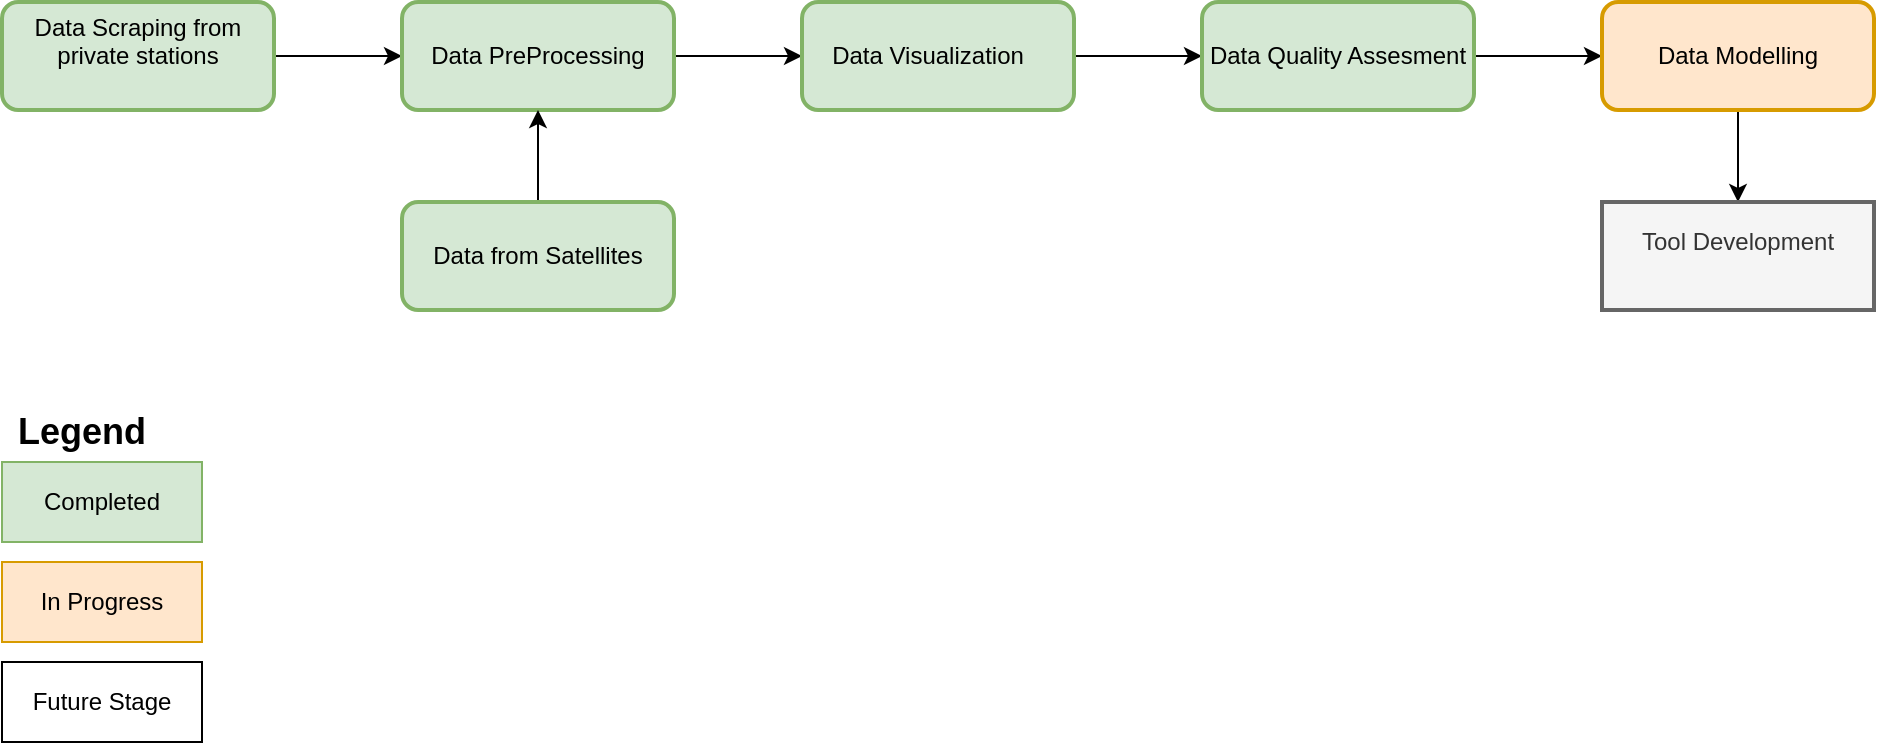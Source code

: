 <mxfile version="22.0.6" type="device">
  <diagram name="Page-1" id="G6a9zcK1WMyGFKDMdyps">
    <mxGraphModel dx="2284" dy="1890" grid="1" gridSize="10" guides="1" tooltips="1" connect="1" arrows="1" fold="1" page="1" pageScale="1" pageWidth="850" pageHeight="1100" math="0" shadow="0">
      <root>
        <mxCell id="0" />
        <mxCell id="1" parent="0" />
        <mxCell id="_NKXdek6IF60lmIvRNmP-16" value="" style="edgeStyle=orthogonalEdgeStyle;rounded=0;orthogonalLoop=1;jettySize=auto;html=1;" parent="1" source="3" target="_NKXdek6IF60lmIvRNmP-11" edge="1">
          <mxGeometry relative="1" as="geometry" />
        </mxCell>
        <mxCell id="3" value="Data Scraping from private stations&#xa;" style="whiteSpace=wrap;strokeWidth=2;fillColor=#d5e8d4;strokeColor=#82b366;shadow=0;glass=0;rounded=1;" parent="1" vertex="1">
          <mxGeometry x="-380" y="-730" width="136" height="54" as="geometry" />
        </mxCell>
        <mxCell id="_NKXdek6IF60lmIvRNmP-17" value="" style="edgeStyle=orthogonalEdgeStyle;rounded=0;orthogonalLoop=1;jettySize=auto;html=1;" parent="1" source="_NKXdek6IF60lmIvRNmP-11" target="_NKXdek6IF60lmIvRNmP-12" edge="1">
          <mxGeometry relative="1" as="geometry" />
        </mxCell>
        <mxCell id="_NKXdek6IF60lmIvRNmP-11" value="&#xa;Data PreProcessing&#xa;" style="whiteSpace=wrap;strokeWidth=2;fillColor=#d5e8d4;strokeColor=#82b366;rounded=1;" parent="1" vertex="1">
          <mxGeometry x="-180" y="-730" width="136" height="54" as="geometry" />
        </mxCell>
        <mxCell id="_NKXdek6IF60lmIvRNmP-18" value="" style="edgeStyle=orthogonalEdgeStyle;rounded=0;orthogonalLoop=1;jettySize=auto;html=1;" parent="1" source="_NKXdek6IF60lmIvRNmP-12" target="_NKXdek6IF60lmIvRNmP-13" edge="1">
          <mxGeometry relative="1" as="geometry" />
        </mxCell>
        <mxCell id="_NKXdek6IF60lmIvRNmP-12" value="Data Visualization   " style="whiteSpace=wrap;strokeWidth=2;fillColor=#d5e8d4;strokeColor=#82b366;rounded=1;" parent="1" vertex="1">
          <mxGeometry x="20" y="-730" width="136" height="54" as="geometry" />
        </mxCell>
        <mxCell id="_NKXdek6IF60lmIvRNmP-19" value="" style="edgeStyle=orthogonalEdgeStyle;rounded=0;orthogonalLoop=1;jettySize=auto;html=1;" parent="1" source="_NKXdek6IF60lmIvRNmP-13" target="_NKXdek6IF60lmIvRNmP-14" edge="1">
          <mxGeometry relative="1" as="geometry" />
        </mxCell>
        <mxCell id="_NKXdek6IF60lmIvRNmP-13" value="Data Quality Assesment" style="whiteSpace=wrap;strokeWidth=2;fillColor=#d5e8d4;strokeColor=#82b366;rounded=1;" parent="1" vertex="1">
          <mxGeometry x="220" y="-730" width="136" height="54" as="geometry" />
        </mxCell>
        <mxCell id="_NKXdek6IF60lmIvRNmP-21" value="" style="edgeStyle=orthogonalEdgeStyle;rounded=0;orthogonalLoop=1;jettySize=auto;html=1;" parent="1" source="_NKXdek6IF60lmIvRNmP-14" target="_NKXdek6IF60lmIvRNmP-20" edge="1">
          <mxGeometry relative="1" as="geometry" />
        </mxCell>
        <mxCell id="_NKXdek6IF60lmIvRNmP-14" value="Data Modelling" style="whiteSpace=wrap;strokeWidth=2;fillColor=#ffe6cc;strokeColor=#d79b00;gradientColor=none;rounded=1;" parent="1" vertex="1">
          <mxGeometry x="420" y="-730" width="136" height="54" as="geometry" />
        </mxCell>
        <mxCell id="_NKXdek6IF60lmIvRNmP-20" value="Tool Development&#xa;" style="whiteSpace=wrap;strokeWidth=2;fillColor=#f5f5f5;strokeColor=#666666;fontColor=#333333;rounded=0;" parent="1" vertex="1">
          <mxGeometry x="420" y="-630" width="136" height="54" as="geometry" />
        </mxCell>
        <mxCell id="_NKXdek6IF60lmIvRNmP-23" value="" style="edgeStyle=orthogonalEdgeStyle;rounded=0;orthogonalLoop=1;jettySize=auto;html=1;" parent="1" source="_NKXdek6IF60lmIvRNmP-22" target="_NKXdek6IF60lmIvRNmP-11" edge="1">
          <mxGeometry relative="1" as="geometry" />
        </mxCell>
        <mxCell id="_NKXdek6IF60lmIvRNmP-22" value="Data from Satellites" style="whiteSpace=wrap;strokeWidth=2;fillColor=#d5e8d4;strokeColor=#82b366;rounded=1;" parent="1" vertex="1">
          <mxGeometry x="-180" y="-630" width="136" height="54" as="geometry" />
        </mxCell>
        <mxCell id="_NKXdek6IF60lmIvRNmP-24" value="&lt;b&gt;&lt;font style=&quot;font-size: 18px;&quot;&gt;Legend&lt;/font&gt;&lt;/b&gt;" style="text;html=1;strokeColor=none;fillColor=none;align=center;verticalAlign=middle;whiteSpace=wrap;rounded=0;" parent="1" vertex="1">
          <mxGeometry x="-370" y="-530" width="60" height="30" as="geometry" />
        </mxCell>
        <mxCell id="_NKXdek6IF60lmIvRNmP-25" value="Completed" style="whiteSpace=wrap;html=1;fillColor=#d5e8d4;strokeColor=#82b366;" parent="1" vertex="1">
          <mxGeometry x="-380" y="-500" width="100" height="40" as="geometry" />
        </mxCell>
        <mxCell id="_NKXdek6IF60lmIvRNmP-27" value="In Progress" style="whiteSpace=wrap;html=1;fillColor=#ffe6cc;strokeColor=#d79b00;" parent="1" vertex="1">
          <mxGeometry x="-380" y="-450" width="100" height="40" as="geometry" />
        </mxCell>
        <mxCell id="_NKXdek6IF60lmIvRNmP-31" value="Future Stage" style="whiteSpace=wrap;html=1;" parent="1" vertex="1">
          <mxGeometry x="-380" y="-400" width="100" height="40" as="geometry" />
        </mxCell>
      </root>
    </mxGraphModel>
  </diagram>
</mxfile>
